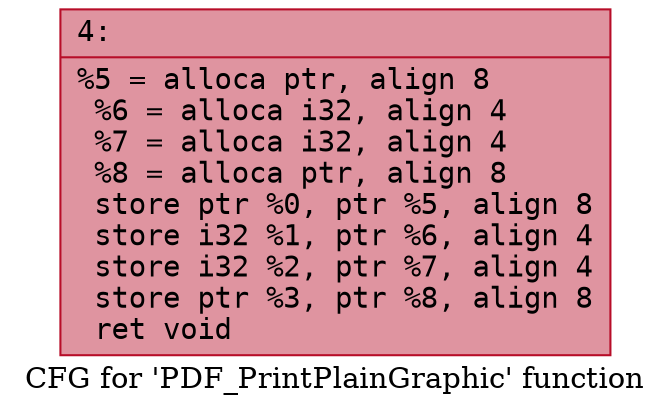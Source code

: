 digraph "CFG for 'PDF_PrintPlainGraphic' function" {
	label="CFG for 'PDF_PrintPlainGraphic' function";

	Node0x6000016235c0 [shape=record,color="#b70d28ff", style=filled, fillcolor="#b70d2870" fontname="Courier",label="{4:\l|  %5 = alloca ptr, align 8\l  %6 = alloca i32, align 4\l  %7 = alloca i32, align 4\l  %8 = alloca ptr, align 8\l  store ptr %0, ptr %5, align 8\l  store i32 %1, ptr %6, align 4\l  store i32 %2, ptr %7, align 4\l  store ptr %3, ptr %8, align 8\l  ret void\l}"];
}
